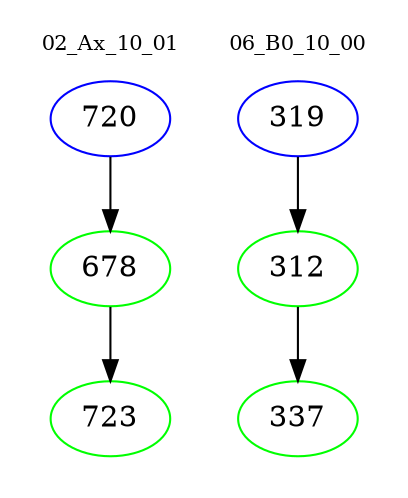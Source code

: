digraph{
subgraph cluster_0 {
color = white
label = "02_Ax_10_01";
fontsize=10;
T0_720 [label="720", color="blue"]
T0_720 -> T0_678 [color="black"]
T0_678 [label="678", color="green"]
T0_678 -> T0_723 [color="black"]
T0_723 [label="723", color="green"]
}
subgraph cluster_1 {
color = white
label = "06_B0_10_00";
fontsize=10;
T1_319 [label="319", color="blue"]
T1_319 -> T1_312 [color="black"]
T1_312 [label="312", color="green"]
T1_312 -> T1_337 [color="black"]
T1_337 [label="337", color="green"]
}
}

